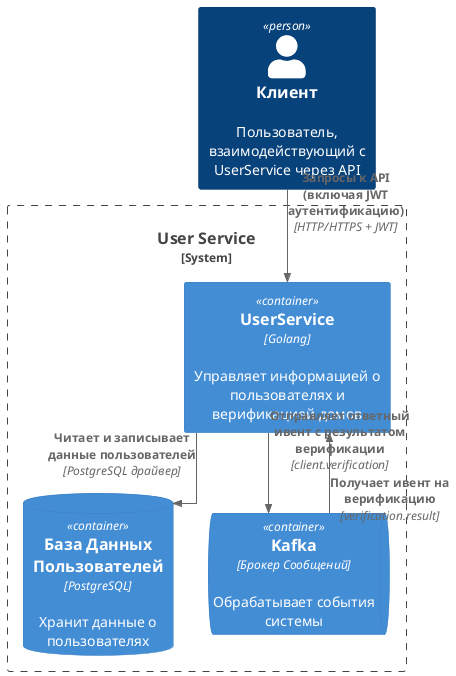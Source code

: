 @startuml
!include <C4/C4_Container>

skinparam linetype ortho
skinparam rectangle {
  BackgroundColor #white
  BorderColor #black
  Shadowing false
}

Person(client, "Клиент", "Пользователь, взаимодействующий с UserService через API")

System_Boundary(b_system, "User Service") {
    Container(user_service, "UserService", "Golang", "Управляет информацией о пользователях и верификацией домов")

    ContainerDb(user_db, "База Данных Пользователей", "PostgreSQL", "Хранит данные о пользователях")

    ContainerQueue(kafka_broker, "Kafka", "Брокер Сообщений", "Обрабатывает события системы")
}

Rel(client, user_service, "Запросы к API (включая JWT аутентификацию)", "HTTP/HTTPS + JWT")
Rel(user_service, user_db, "Читает и записывает данные пользователей", "PostgreSQL драйвер")
Rel(kafka_broker, user_service, "Получает ивент на верификацию", "verification.result")
Rel(user_service, kafka_broker, "Отправляет ответный ивент с результатом верификации", "client.verification")

@enduml
